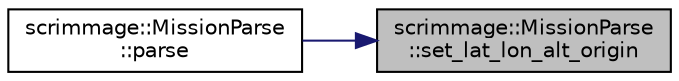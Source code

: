 digraph "scrimmage::MissionParse::set_lat_lon_alt_origin"
{
 // LATEX_PDF_SIZE
  edge [fontname="Helvetica",fontsize="10",labelfontname="Helvetica",labelfontsize="10"];
  node [fontname="Helvetica",fontsize="10",shape=record];
  rankdir="RL";
  Node1 [label="scrimmage::MissionParse\l::set_lat_lon_alt_origin",height=0.2,width=0.4,color="black", fillcolor="grey75", style="filled", fontcolor="black",tooltip=" "];
  Node1 -> Node2 [dir="back",color="midnightblue",fontsize="10",style="solid",fontname="Helvetica"];
  Node2 [label="scrimmage::MissionParse\l::parse",height=0.2,width=0.4,color="black", fillcolor="white", style="filled",URL="$classscrimmage_1_1MissionParse.html#ad4ba86faae352735bf806e9c7b1641d0",tooltip=" "];
}
